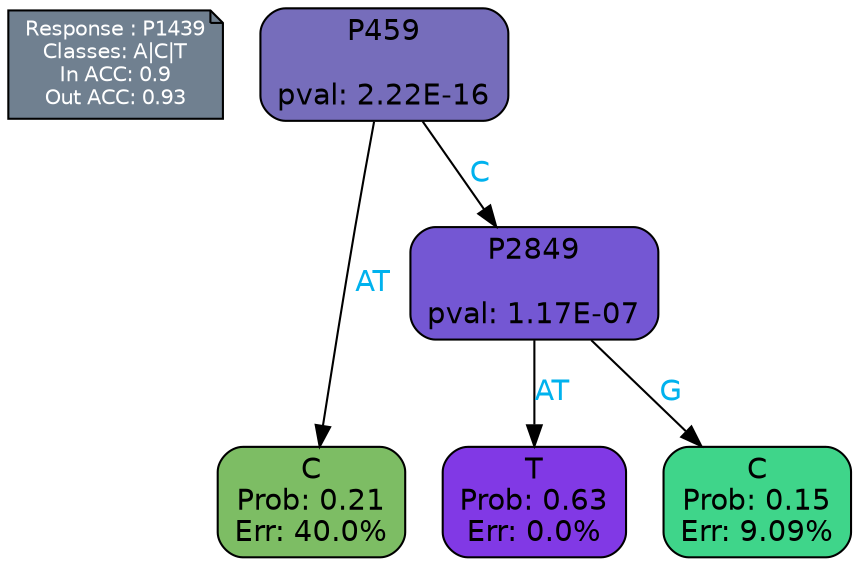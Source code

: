 digraph Tree {
node [shape=box, style="filled, rounded", color="black", fontname=helvetica] ;
graph [ranksep=equally, splines=polylines, bgcolor=transparent, dpi=600] ;
edge [fontname=helvetica] ;
LEGEND [label="Response : P1439
Classes: A|C|T
In ACC: 0.9
Out ACC: 0.93
",shape=note,align=left,style=filled,fillcolor="slategray",fontcolor="white",fontsize=10];1 [label="P459

pval: 2.22E-16", fillcolor="#766dbb"] ;
2 [label="C
Prob: 0.21
Err: 40.0%", fillcolor="#7dbd64"] ;
3 [label="P2849

pval: 1.17E-07", fillcolor="#7457d3"] ;
4 [label="T
Prob: 0.63
Err: 0.0%", fillcolor="#8139e5"] ;
5 [label="C
Prob: 0.15
Err: 9.09%", fillcolor="#3fd58a"] ;
1 -> 2 [label="AT",fontcolor=deepskyblue2] ;
1 -> 3 [label="C",fontcolor=deepskyblue2] ;
3 -> 4 [label="AT",fontcolor=deepskyblue2] ;
3 -> 5 [label="G",fontcolor=deepskyblue2] ;
{rank = same; 2;4;5;}{rank = same; LEGEND;1;}}